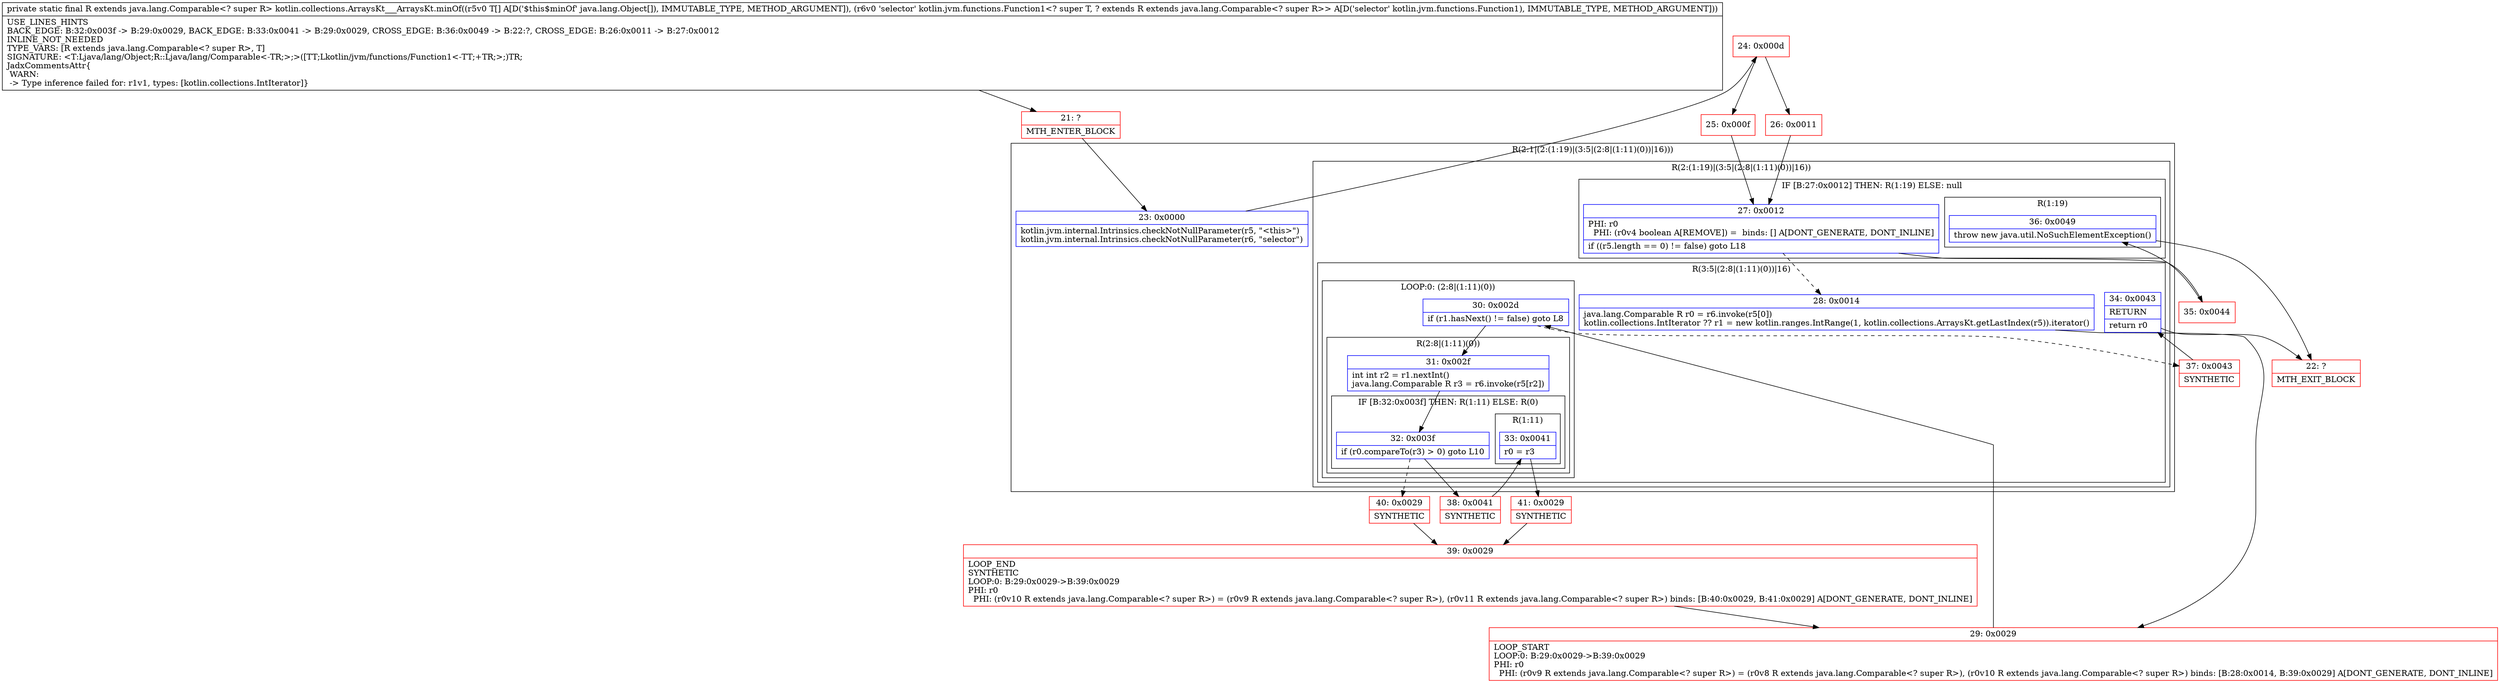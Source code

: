 digraph "CFG forkotlin.collections.ArraysKt___ArraysKt.minOf([Ljava\/lang\/Object;Lkotlin\/jvm\/functions\/Function1;)Ljava\/lang\/Comparable;" {
subgraph cluster_Region_542283321 {
label = "R(2:1|(2:(1:19)|(3:5|(2:8|(1:11)(0))|16)))";
node [shape=record,color=blue];
Node_23 [shape=record,label="{23\:\ 0x0000|kotlin.jvm.internal.Intrinsics.checkNotNullParameter(r5, \"\<this\>\")\lkotlin.jvm.internal.Intrinsics.checkNotNullParameter(r6, \"selector\")\l}"];
subgraph cluster_Region_1345235760 {
label = "R(2:(1:19)|(3:5|(2:8|(1:11)(0))|16))";
node [shape=record,color=blue];
subgraph cluster_IfRegion_2125632865 {
label = "IF [B:27:0x0012] THEN: R(1:19) ELSE: null";
node [shape=record,color=blue];
Node_27 [shape=record,label="{27\:\ 0x0012|PHI: r0 \l  PHI: (r0v4 boolean A[REMOVE]) =  binds: [] A[DONT_GENERATE, DONT_INLINE]\l|if ((r5.length == 0) != false) goto L18\l}"];
subgraph cluster_Region_367604057 {
label = "R(1:19)";
node [shape=record,color=blue];
Node_36 [shape=record,label="{36\:\ 0x0049|throw new java.util.NoSuchElementException()\l}"];
}
}
subgraph cluster_Region_2022232222 {
label = "R(3:5|(2:8|(1:11)(0))|16)";
node [shape=record,color=blue];
Node_28 [shape=record,label="{28\:\ 0x0014|java.lang.Comparable R r0 = r6.invoke(r5[0])\lkotlin.collections.IntIterator ?? r1 = new kotlin.ranges.IntRange(1, kotlin.collections.ArraysKt.getLastIndex(r5)).iterator()\l}"];
subgraph cluster_LoopRegion_1147819052 {
label = "LOOP:0: (2:8|(1:11)(0))";
node [shape=record,color=blue];
Node_30 [shape=record,label="{30\:\ 0x002d|if (r1.hasNext() != false) goto L8\l}"];
subgraph cluster_Region_2061000735 {
label = "R(2:8|(1:11)(0))";
node [shape=record,color=blue];
Node_31 [shape=record,label="{31\:\ 0x002f|int int r2 = r1.nextInt()\ljava.lang.Comparable R r3 = r6.invoke(r5[r2])\l}"];
subgraph cluster_IfRegion_693102047 {
label = "IF [B:32:0x003f] THEN: R(1:11) ELSE: R(0)";
node [shape=record,color=blue];
Node_32 [shape=record,label="{32\:\ 0x003f|if (r0.compareTo(r3) \> 0) goto L10\l}"];
subgraph cluster_Region_864972480 {
label = "R(1:11)";
node [shape=record,color=blue];
Node_33 [shape=record,label="{33\:\ 0x0041|r0 = r3\l}"];
}
subgraph cluster_Region_566140547 {
label = "R(0)";
node [shape=record,color=blue];
}
}
}
}
Node_34 [shape=record,label="{34\:\ 0x0043|RETURN\l|return r0\l}"];
}
}
}
Node_21 [shape=record,color=red,label="{21\:\ ?|MTH_ENTER_BLOCK\l}"];
Node_24 [shape=record,color=red,label="{24\:\ 0x000d}"];
Node_25 [shape=record,color=red,label="{25\:\ 0x000f}"];
Node_29 [shape=record,color=red,label="{29\:\ 0x0029|LOOP_START\lLOOP:0: B:29:0x0029\-\>B:39:0x0029\lPHI: r0 \l  PHI: (r0v9 R extends java.lang.Comparable\<? super R\>) = (r0v8 R extends java.lang.Comparable\<? super R\>), (r0v10 R extends java.lang.Comparable\<? super R\>) binds: [B:28:0x0014, B:39:0x0029] A[DONT_GENERATE, DONT_INLINE]\l}"];
Node_38 [shape=record,color=red,label="{38\:\ 0x0041|SYNTHETIC\l}"];
Node_41 [shape=record,color=red,label="{41\:\ 0x0029|SYNTHETIC\l}"];
Node_39 [shape=record,color=red,label="{39\:\ 0x0029|LOOP_END\lSYNTHETIC\lLOOP:0: B:29:0x0029\-\>B:39:0x0029\lPHI: r0 \l  PHI: (r0v10 R extends java.lang.Comparable\<? super R\>) = (r0v9 R extends java.lang.Comparable\<? super R\>), (r0v11 R extends java.lang.Comparable\<? super R\>) binds: [B:40:0x0029, B:41:0x0029] A[DONT_GENERATE, DONT_INLINE]\l}"];
Node_40 [shape=record,color=red,label="{40\:\ 0x0029|SYNTHETIC\l}"];
Node_37 [shape=record,color=red,label="{37\:\ 0x0043|SYNTHETIC\l}"];
Node_22 [shape=record,color=red,label="{22\:\ ?|MTH_EXIT_BLOCK\l}"];
Node_35 [shape=record,color=red,label="{35\:\ 0x0044}"];
Node_26 [shape=record,color=red,label="{26\:\ 0x0011}"];
MethodNode[shape=record,label="{private static final R extends java.lang.Comparable\<? super R\> kotlin.collections.ArraysKt___ArraysKt.minOf((r5v0 T[] A[D('$this$minOf' java.lang.Object[]), IMMUTABLE_TYPE, METHOD_ARGUMENT]), (r6v0 'selector' kotlin.jvm.functions.Function1\<? super T, ? extends R extends java.lang.Comparable\<? super R\>\> A[D('selector' kotlin.jvm.functions.Function1), IMMUTABLE_TYPE, METHOD_ARGUMENT]))  | USE_LINES_HINTS\lBACK_EDGE: B:32:0x003f \-\> B:29:0x0029, BACK_EDGE: B:33:0x0041 \-\> B:29:0x0029, CROSS_EDGE: B:36:0x0049 \-\> B:22:?, CROSS_EDGE: B:26:0x0011 \-\> B:27:0x0012\lINLINE_NOT_NEEDED\lTYPE_VARS: [R extends java.lang.Comparable\<? super R\>, T]\lSIGNATURE: \<T:Ljava\/lang\/Object;R::Ljava\/lang\/Comparable\<\-TR;\>;\>([TT;Lkotlin\/jvm\/functions\/Function1\<\-TT;+TR;\>;)TR;\lJadxCommentsAttr\{\l WARN: \l \-\> Type inference failed for: r1v1, types: [kotlin.collections.IntIterator]\}\l}"];
MethodNode -> Node_21;Node_23 -> Node_24;
Node_27 -> Node_28[style=dashed];
Node_27 -> Node_35;
Node_36 -> Node_22;
Node_28 -> Node_29;
Node_30 -> Node_31;
Node_30 -> Node_37[style=dashed];
Node_31 -> Node_32;
Node_32 -> Node_38;
Node_32 -> Node_40[style=dashed];
Node_33 -> Node_41;
Node_34 -> Node_22;
Node_21 -> Node_23;
Node_24 -> Node_25;
Node_24 -> Node_26;
Node_25 -> Node_27;
Node_29 -> Node_30;
Node_38 -> Node_33;
Node_41 -> Node_39;
Node_39 -> Node_29;
Node_40 -> Node_39;
Node_37 -> Node_34;
Node_35 -> Node_36;
Node_26 -> Node_27;
}

